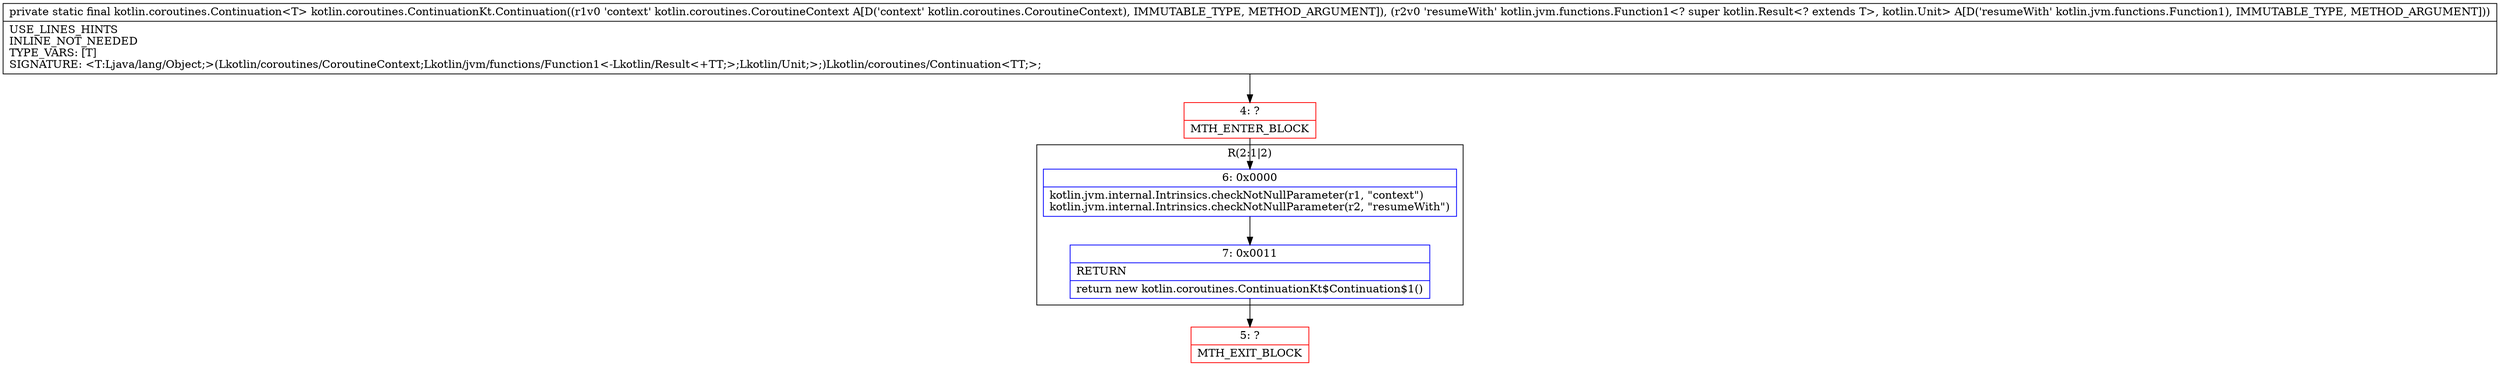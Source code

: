 digraph "CFG forkotlin.coroutines.ContinuationKt.Continuation(Lkotlin\/coroutines\/CoroutineContext;Lkotlin\/jvm\/functions\/Function1;)Lkotlin\/coroutines\/Continuation;" {
subgraph cluster_Region_1337719685 {
label = "R(2:1|2)";
node [shape=record,color=blue];
Node_6 [shape=record,label="{6\:\ 0x0000|kotlin.jvm.internal.Intrinsics.checkNotNullParameter(r1, \"context\")\lkotlin.jvm.internal.Intrinsics.checkNotNullParameter(r2, \"resumeWith\")\l}"];
Node_7 [shape=record,label="{7\:\ 0x0011|RETURN\l|return new kotlin.coroutines.ContinuationKt$Continuation$1()\l}"];
}
Node_4 [shape=record,color=red,label="{4\:\ ?|MTH_ENTER_BLOCK\l}"];
Node_5 [shape=record,color=red,label="{5\:\ ?|MTH_EXIT_BLOCK\l}"];
MethodNode[shape=record,label="{private static final kotlin.coroutines.Continuation\<T\> kotlin.coroutines.ContinuationKt.Continuation((r1v0 'context' kotlin.coroutines.CoroutineContext A[D('context' kotlin.coroutines.CoroutineContext), IMMUTABLE_TYPE, METHOD_ARGUMENT]), (r2v0 'resumeWith' kotlin.jvm.functions.Function1\<? super kotlin.Result\<? extends T\>, kotlin.Unit\> A[D('resumeWith' kotlin.jvm.functions.Function1), IMMUTABLE_TYPE, METHOD_ARGUMENT]))  | USE_LINES_HINTS\lINLINE_NOT_NEEDED\lTYPE_VARS: [T]\lSIGNATURE: \<T:Ljava\/lang\/Object;\>(Lkotlin\/coroutines\/CoroutineContext;Lkotlin\/jvm\/functions\/Function1\<\-Lkotlin\/Result\<+TT;\>;Lkotlin\/Unit;\>;)Lkotlin\/coroutines\/Continuation\<TT;\>;\l}"];
MethodNode -> Node_4;Node_6 -> Node_7;
Node_7 -> Node_5;
Node_4 -> Node_6;
}

